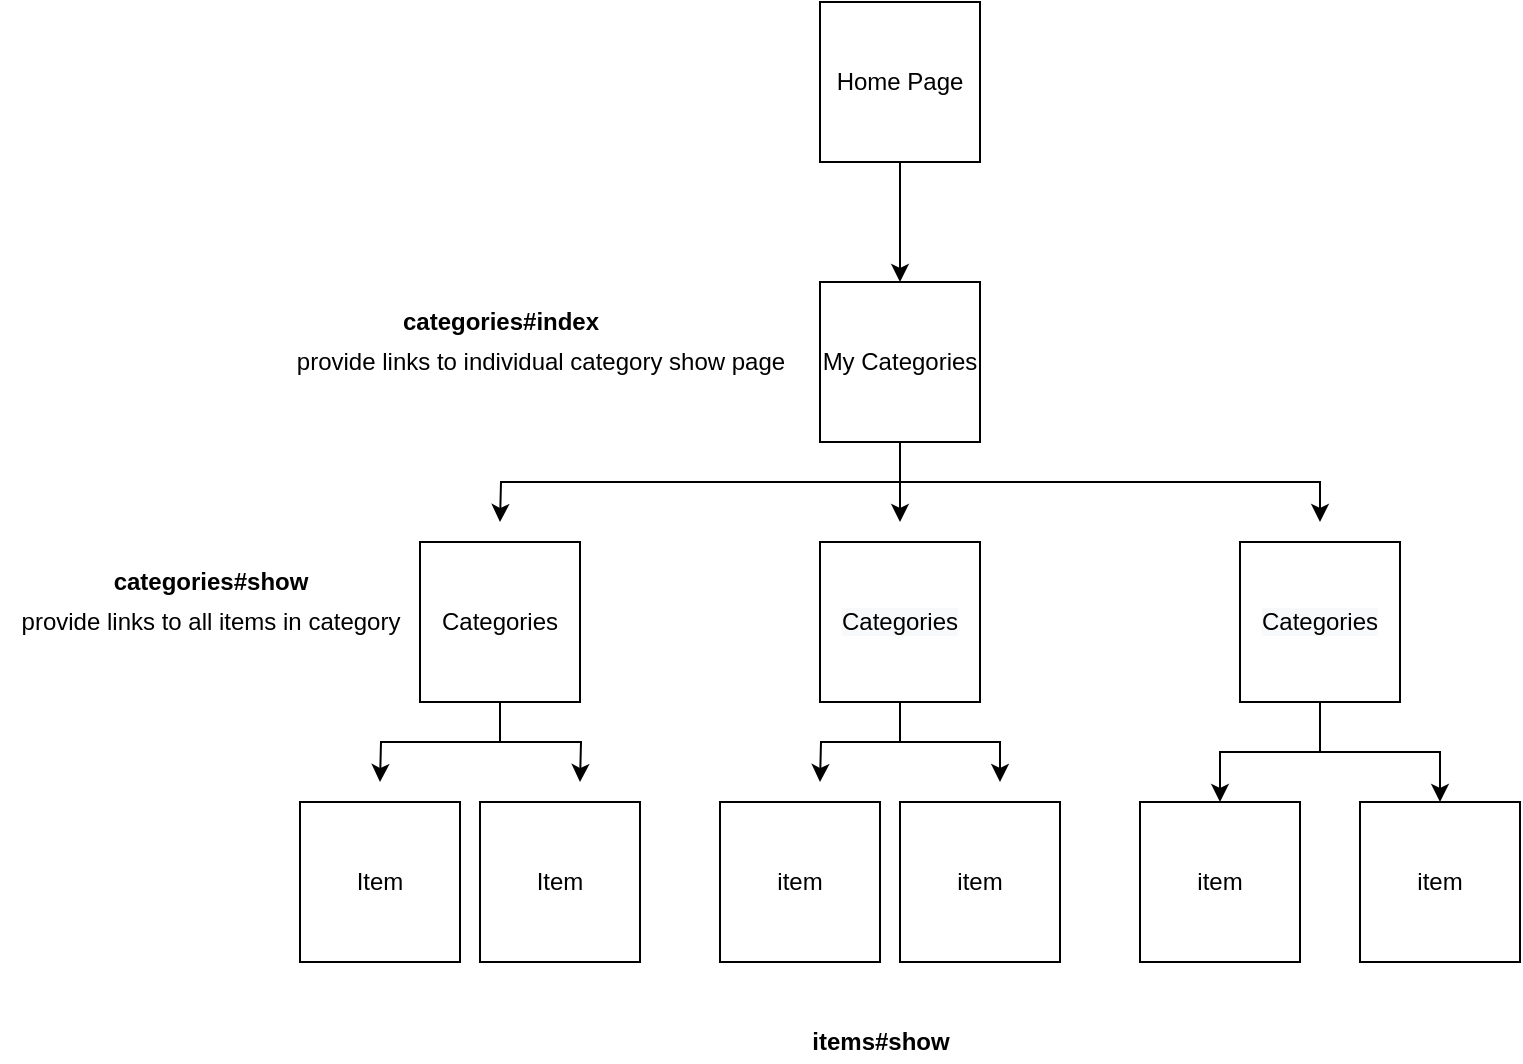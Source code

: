 <mxfile version="15.7.0" type="device"><diagram id="S6GEkoqhHcRmI6333szt" name="Page-1"><mxGraphModel dx="1038" dy="585" grid="1" gridSize="10" guides="1" tooltips="1" connect="1" arrows="1" fold="1" page="1" pageScale="1" pageWidth="850" pageHeight="1100" math="0" shadow="0"><root><mxCell id="0"/><mxCell id="1" parent="0"/><mxCell id="VDYdwcCUzlaK8gk_t2IW-22" style="edgeStyle=none;rounded=0;orthogonalLoop=1;jettySize=auto;html=1;entryX=0.5;entryY=0;entryDx=0;entryDy=0;" edge="1" parent="1" source="VDYdwcCUzlaK8gk_t2IW-5" target="VDYdwcCUzlaK8gk_t2IW-6"><mxGeometry relative="1" as="geometry"/></mxCell><mxCell id="VDYdwcCUzlaK8gk_t2IW-5" value="Home Page" style="whiteSpace=wrap;html=1;aspect=fixed;" vertex="1" parent="1"><mxGeometry x="420" y="30" width="80" height="80" as="geometry"/></mxCell><mxCell id="VDYdwcCUzlaK8gk_t2IW-23" style="edgeStyle=orthogonalEdgeStyle;rounded=0;orthogonalLoop=1;jettySize=auto;html=1;exitX=0.5;exitY=1;exitDx=0;exitDy=0;" edge="1" parent="1" source="VDYdwcCUzlaK8gk_t2IW-6"><mxGeometry relative="1" as="geometry"><mxPoint x="260" y="290" as="targetPoint"/></mxGeometry></mxCell><mxCell id="VDYdwcCUzlaK8gk_t2IW-25" style="edgeStyle=orthogonalEdgeStyle;rounded=0;orthogonalLoop=1;jettySize=auto;html=1;exitX=0.5;exitY=1;exitDx=0;exitDy=0;" edge="1" parent="1" source="VDYdwcCUzlaK8gk_t2IW-6"><mxGeometry relative="1" as="geometry"><mxPoint x="670" y="290" as="targetPoint"/><Array as="points"><mxPoint x="460" y="270"/><mxPoint x="670" y="270"/></Array></mxGeometry></mxCell><mxCell id="VDYdwcCUzlaK8gk_t2IW-6" value="My Categories" style="whiteSpace=wrap;html=1;aspect=fixed;" vertex="1" parent="1"><mxGeometry x="420" y="170" width="80" height="80" as="geometry"/></mxCell><mxCell id="VDYdwcCUzlaK8gk_t2IW-36" style="edgeStyle=orthogonalEdgeStyle;rounded=0;orthogonalLoop=1;jettySize=auto;html=1;exitX=0.5;exitY=1;exitDx=0;exitDy=0;elbow=vertical;" edge="1" parent="1" source="VDYdwcCUzlaK8gk_t2IW-7"><mxGeometry relative="1" as="geometry"><mxPoint x="200" y="420" as="targetPoint"/></mxGeometry></mxCell><mxCell id="VDYdwcCUzlaK8gk_t2IW-38" style="edgeStyle=orthogonalEdgeStyle;rounded=0;orthogonalLoop=1;jettySize=auto;html=1;exitX=0.5;exitY=1;exitDx=0;exitDy=0;elbow=vertical;" edge="1" parent="1" source="VDYdwcCUzlaK8gk_t2IW-7"><mxGeometry relative="1" as="geometry"><mxPoint x="300" y="420" as="targetPoint"/></mxGeometry></mxCell><mxCell id="VDYdwcCUzlaK8gk_t2IW-7" value="Categories" style="whiteSpace=wrap;html=1;aspect=fixed;" vertex="1" parent="1"><mxGeometry x="220" y="300" width="80" height="80" as="geometry"/></mxCell><mxCell id="VDYdwcCUzlaK8gk_t2IW-29" style="edgeStyle=orthogonalEdgeStyle;rounded=0;orthogonalLoop=1;jettySize=auto;html=1;exitX=0.5;exitY=1;exitDx=0;exitDy=0;" edge="1" parent="1" source="VDYdwcCUzlaK8gk_t2IW-8"><mxGeometry relative="1" as="geometry"><mxPoint x="420" y="420" as="targetPoint"/></mxGeometry></mxCell><mxCell id="VDYdwcCUzlaK8gk_t2IW-31" style="edgeStyle=elbowEdgeStyle;rounded=0;orthogonalLoop=1;jettySize=auto;elbow=vertical;html=1;exitX=0.5;exitY=1;exitDx=0;exitDy=0;" edge="1" parent="1" source="VDYdwcCUzlaK8gk_t2IW-8"><mxGeometry relative="1" as="geometry"><mxPoint x="510" y="420" as="targetPoint"/></mxGeometry></mxCell><mxCell id="VDYdwcCUzlaK8gk_t2IW-8" value="&#10;&#10;&lt;span style=&quot;color: rgb(0, 0, 0); font-family: helvetica; font-size: 12px; font-style: normal; font-weight: 400; letter-spacing: normal; text-align: center; text-indent: 0px; text-transform: none; word-spacing: 0px; background-color: rgb(248, 249, 250); display: inline; float: none;&quot;&gt;Categories&lt;/span&gt;&#10;&#10;" style="whiteSpace=wrap;html=1;aspect=fixed;" vertex="1" parent="1"><mxGeometry x="420" y="300" width="80" height="80" as="geometry"/></mxCell><mxCell id="VDYdwcCUzlaK8gk_t2IW-39" style="edgeStyle=orthogonalEdgeStyle;rounded=0;orthogonalLoop=1;jettySize=auto;html=1;exitX=0.5;exitY=1;exitDx=0;exitDy=0;entryX=0.5;entryY=0;entryDx=0;entryDy=0;elbow=vertical;" edge="1" parent="1" source="VDYdwcCUzlaK8gk_t2IW-9" target="VDYdwcCUzlaK8gk_t2IW-14"><mxGeometry relative="1" as="geometry"/></mxCell><mxCell id="VDYdwcCUzlaK8gk_t2IW-40" style="edgeStyle=orthogonalEdgeStyle;rounded=0;orthogonalLoop=1;jettySize=auto;html=1;exitX=0.5;exitY=1;exitDx=0;exitDy=0;entryX=0.5;entryY=0;entryDx=0;entryDy=0;elbow=vertical;" edge="1" parent="1" source="VDYdwcCUzlaK8gk_t2IW-9" target="VDYdwcCUzlaK8gk_t2IW-15"><mxGeometry relative="1" as="geometry"/></mxCell><mxCell id="VDYdwcCUzlaK8gk_t2IW-9" value="&#10;&#10;&lt;span style=&quot;color: rgb(0, 0, 0); font-family: helvetica; font-size: 12px; font-style: normal; font-weight: 400; letter-spacing: normal; text-align: center; text-indent: 0px; text-transform: none; word-spacing: 0px; background-color: rgb(248, 249, 250); display: inline; float: none;&quot;&gt;Categories&lt;/span&gt;&#10;&#10;" style="whiteSpace=wrap;html=1;aspect=fixed;" vertex="1" parent="1"><mxGeometry x="630" y="300" width="80" height="80" as="geometry"/></mxCell><mxCell id="VDYdwcCUzlaK8gk_t2IW-10" value="Item" style="whiteSpace=wrap;html=1;aspect=fixed;" vertex="1" parent="1"><mxGeometry x="160" y="430" width="80" height="80" as="geometry"/></mxCell><mxCell id="VDYdwcCUzlaK8gk_t2IW-11" value="Item" style="whiteSpace=wrap;html=1;aspect=fixed;" vertex="1" parent="1"><mxGeometry x="250" y="430" width="80" height="80" as="geometry"/></mxCell><mxCell id="VDYdwcCUzlaK8gk_t2IW-12" value="item" style="whiteSpace=wrap;html=1;aspect=fixed;" vertex="1" parent="1"><mxGeometry x="460" y="430" width="80" height="80" as="geometry"/></mxCell><mxCell id="VDYdwcCUzlaK8gk_t2IW-13" value="item" style="whiteSpace=wrap;html=1;aspect=fixed;" vertex="1" parent="1"><mxGeometry x="370" y="430" width="80" height="80" as="geometry"/></mxCell><mxCell id="VDYdwcCUzlaK8gk_t2IW-14" value="item" style="whiteSpace=wrap;html=1;aspect=fixed;" vertex="1" parent="1"><mxGeometry x="580" y="430" width="80" height="80" as="geometry"/></mxCell><mxCell id="VDYdwcCUzlaK8gk_t2IW-15" value="item" style="whiteSpace=wrap;html=1;aspect=fixed;" vertex="1" parent="1"><mxGeometry x="690" y="430" width="80" height="80" as="geometry"/></mxCell><mxCell id="VDYdwcCUzlaK8gk_t2IW-28" value="" style="endArrow=classic;html=1;rounded=0;" edge="1" parent="1" source="VDYdwcCUzlaK8gk_t2IW-6"><mxGeometry width="50" height="50" relative="1" as="geometry"><mxPoint x="400" y="320" as="sourcePoint"/><mxPoint x="460" y="290" as="targetPoint"/></mxGeometry></mxCell><mxCell id="VDYdwcCUzlaK8gk_t2IW-45" value="provide links to individual category show page" style="text;html=1;align=center;verticalAlign=middle;resizable=0;points=[];autosize=1;strokeColor=none;fillColor=none;" vertex="1" parent="1"><mxGeometry x="150" y="200" width="260" height="20" as="geometry"/></mxCell><mxCell id="VDYdwcCUzlaK8gk_t2IW-46" value="&lt;b&gt;categories#index&lt;/b&gt;" style="text;html=1;align=center;verticalAlign=middle;resizable=0;points=[];autosize=1;strokeColor=none;fillColor=none;" vertex="1" parent="1"><mxGeometry x="205" y="180" width="110" height="20" as="geometry"/></mxCell><mxCell id="VDYdwcCUzlaK8gk_t2IW-47" value="provide links to all items in category" style="text;html=1;align=center;verticalAlign=middle;resizable=0;points=[];autosize=1;strokeColor=none;fillColor=none;" vertex="1" parent="1"><mxGeometry x="10" y="330" width="210" height="20" as="geometry"/></mxCell><mxCell id="VDYdwcCUzlaK8gk_t2IW-48" value="&lt;b&gt;categories#show&lt;/b&gt;" style="text;html=1;align=center;verticalAlign=middle;resizable=0;points=[];autosize=1;strokeColor=none;fillColor=none;" vertex="1" parent="1"><mxGeometry x="60" y="310" width="110" height="20" as="geometry"/></mxCell><mxCell id="VDYdwcCUzlaK8gk_t2IW-50" value="&lt;b&gt;items#show&lt;/b&gt;" style="text;html=1;align=center;verticalAlign=middle;resizable=0;points=[];autosize=1;strokeColor=none;fillColor=none;" vertex="1" parent="1"><mxGeometry x="410" y="540" width="80" height="20" as="geometry"/></mxCell></root></mxGraphModel></diagram></mxfile>